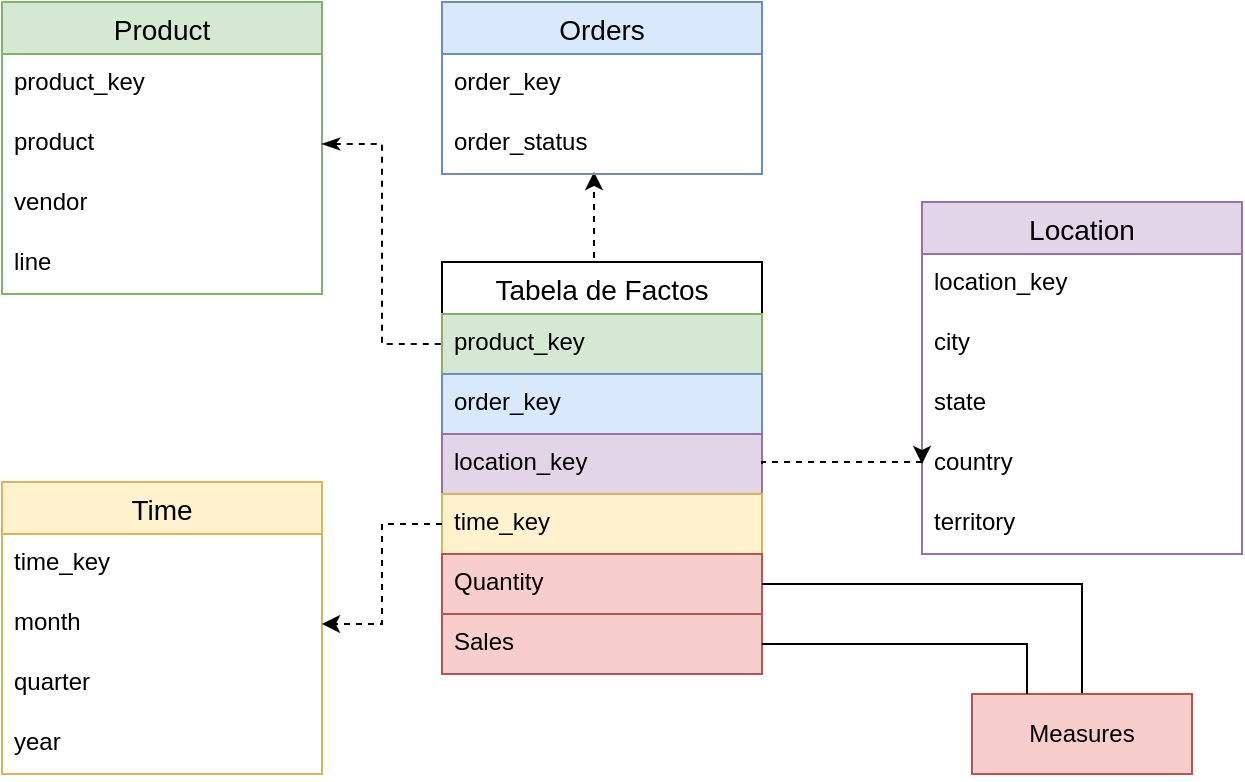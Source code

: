 <mxfile version="14.5.0" type="device"><diagram id="zONDs-MwOvOVOsldHRko" name="Page-1"><mxGraphModel dx="2066" dy="1040" grid="1" gridSize="10" guides="1" tooltips="1" connect="1" arrows="1" fold="1" page="1" pageScale="1" pageWidth="850" pageHeight="1100" math="0" shadow="0"><root><mxCell id="0"/><mxCell id="1" parent="0"/><mxCell id="GT_uVs9rSd0FWMmmj4fC-15" value="Product" style="swimlane;fontStyle=0;childLayout=stackLayout;horizontal=1;startSize=26;horizontalStack=0;resizeParent=1;resizeParentMax=0;resizeLast=0;collapsible=1;marginBottom=0;align=center;fontSize=14;fillColor=#d5e8d4;strokeColor=#82b366;" parent="1" vertex="1"><mxGeometry x="100" y="170" width="160" height="146" as="geometry"/></mxCell><mxCell id="GT_uVs9rSd0FWMmmj4fC-19" value="product_key" style="text;strokeColor=none;fillColor=none;spacingLeft=4;spacingRight=4;overflow=hidden;rotatable=0;points=[[0,0.5],[1,0.5]];portConstraint=eastwest;fontSize=12;" parent="GT_uVs9rSd0FWMmmj4fC-15" vertex="1"><mxGeometry y="26" width="160" height="30" as="geometry"/></mxCell><mxCell id="GT_uVs9rSd0FWMmmj4fC-16" value="product" style="text;strokeColor=none;fillColor=none;spacingLeft=4;spacingRight=4;overflow=hidden;rotatable=0;points=[[0,0.5],[1,0.5]];portConstraint=eastwest;fontSize=12;" parent="GT_uVs9rSd0FWMmmj4fC-15" vertex="1"><mxGeometry y="56" width="160" height="30" as="geometry"/></mxCell><mxCell id="GT_uVs9rSd0FWMmmj4fC-17" value="vendor" style="text;strokeColor=none;fillColor=none;spacingLeft=4;spacingRight=4;overflow=hidden;rotatable=0;points=[[0,0.5],[1,0.5]];portConstraint=eastwest;fontSize=12;" parent="GT_uVs9rSd0FWMmmj4fC-15" vertex="1"><mxGeometry y="86" width="160" height="30" as="geometry"/></mxCell><mxCell id="GT_uVs9rSd0FWMmmj4fC-18" value="line&#10;" style="text;strokeColor=none;fillColor=none;spacingLeft=4;spacingRight=4;overflow=hidden;rotatable=0;points=[[0,0.5],[1,0.5]];portConstraint=eastwest;fontSize=12;" parent="GT_uVs9rSd0FWMmmj4fC-15" vertex="1"><mxGeometry y="116" width="160" height="30" as="geometry"/></mxCell><mxCell id="GT_uVs9rSd0FWMmmj4fC-20" value="Location" style="swimlane;fontStyle=0;childLayout=stackLayout;horizontal=1;startSize=26;horizontalStack=0;resizeParent=1;resizeParentMax=0;resizeLast=0;collapsible=1;marginBottom=0;align=center;fontSize=14;fillColor=#e1d5e7;strokeColor=#9673a6;" parent="1" vertex="1"><mxGeometry x="560" y="270" width="160" height="176" as="geometry"/></mxCell><mxCell id="GT_uVs9rSd0FWMmmj4fC-21" value="location_key" style="text;strokeColor=none;fillColor=none;spacingLeft=4;spacingRight=4;overflow=hidden;rotatable=0;points=[[0,0.5],[1,0.5]];portConstraint=eastwest;fontSize=12;" parent="GT_uVs9rSd0FWMmmj4fC-20" vertex="1"><mxGeometry y="26" width="160" height="30" as="geometry"/></mxCell><mxCell id="GT_uVs9rSd0FWMmmj4fC-29" value="city" style="text;strokeColor=none;fillColor=none;spacingLeft=4;spacingRight=4;overflow=hidden;rotatable=0;points=[[0,0.5],[1,0.5]];portConstraint=eastwest;fontSize=12;" parent="GT_uVs9rSd0FWMmmj4fC-20" vertex="1"><mxGeometry y="56" width="160" height="30" as="geometry"/></mxCell><mxCell id="GT_uVs9rSd0FWMmmj4fC-28" value="state" style="text;strokeColor=none;fillColor=none;spacingLeft=4;spacingRight=4;overflow=hidden;rotatable=0;points=[[0,0.5],[1,0.5]];portConstraint=eastwest;fontSize=12;" parent="GT_uVs9rSd0FWMmmj4fC-20" vertex="1"><mxGeometry y="86" width="160" height="30" as="geometry"/></mxCell><mxCell id="GT_uVs9rSd0FWMmmj4fC-23" value="country" style="text;strokeColor=none;fillColor=none;spacingLeft=4;spacingRight=4;overflow=hidden;rotatable=0;points=[[0,0.5],[1,0.5]];portConstraint=eastwest;fontSize=12;" parent="GT_uVs9rSd0FWMmmj4fC-20" vertex="1"><mxGeometry y="116" width="160" height="30" as="geometry"/></mxCell><mxCell id="GT_uVs9rSd0FWMmmj4fC-22" value="territory" style="text;strokeColor=none;fillColor=none;spacingLeft=4;spacingRight=4;overflow=hidden;rotatable=0;points=[[0,0.5],[1,0.5]];portConstraint=eastwest;fontSize=12;" parent="GT_uVs9rSd0FWMmmj4fC-20" vertex="1"><mxGeometry y="146" width="160" height="30" as="geometry"/></mxCell><mxCell id="KrB8LmGKgYtF1XxcM_Kt-8" style="edgeStyle=orthogonalEdgeStyle;rounded=0;orthogonalLoop=1;jettySize=auto;html=1;exitX=0.5;exitY=0;exitDx=0;exitDy=0;entryX=0.475;entryY=0.967;entryDx=0;entryDy=0;dashed=1;startArrow=none;startFill=0;endArrow=classic;endFill=1;entryPerimeter=0;" edge="1" parent="1" source="GT_uVs9rSd0FWMmmj4fC-24" target="KrB8LmGKgYtF1XxcM_Kt-3"><mxGeometry relative="1" as="geometry"><Array as="points"><mxPoint x="396" y="300"/></Array></mxGeometry></mxCell><mxCell id="GT_uVs9rSd0FWMmmj4fC-24" value="Tabela de Factos" style="swimlane;fontStyle=0;childLayout=stackLayout;horizontal=1;startSize=26;horizontalStack=0;resizeParent=1;resizeParentMax=0;resizeLast=0;collapsible=1;marginBottom=0;align=center;fontSize=14;" parent="1" vertex="1"><mxGeometry x="320" y="300" width="160" height="206" as="geometry"/></mxCell><mxCell id="GT_uVs9rSd0FWMmmj4fC-25" value="product_key" style="text;strokeColor=#82b366;fillColor=#d5e8d4;spacingLeft=4;spacingRight=4;overflow=hidden;rotatable=0;points=[[0,0.5],[1,0.5]];portConstraint=eastwest;fontSize=12;labelBackgroundColor=none;" parent="GT_uVs9rSd0FWMmmj4fC-24" vertex="1"><mxGeometry y="26" width="160" height="30" as="geometry"/></mxCell><mxCell id="KrB8LmGKgYtF1XxcM_Kt-7" value="order_key" style="text;strokeColor=#6c8ebf;fillColor=#dae8fc;spacingLeft=4;spacingRight=4;overflow=hidden;rotatable=0;points=[[0,0.5],[1,0.5]];portConstraint=eastwest;fontSize=12;labelBackgroundColor=none;" vertex="1" parent="GT_uVs9rSd0FWMmmj4fC-24"><mxGeometry y="56" width="160" height="30" as="geometry"/></mxCell><mxCell id="GT_uVs9rSd0FWMmmj4fC-26" value="location_key" style="text;strokeColor=#9673a6;fillColor=#e1d5e7;spacingLeft=4;spacingRight=4;overflow=hidden;rotatable=0;points=[[0,0.5],[1,0.5]];portConstraint=eastwest;fontSize=12;" parent="GT_uVs9rSd0FWMmmj4fC-24" vertex="1"><mxGeometry y="86" width="160" height="30" as="geometry"/></mxCell><mxCell id="GT_uVs9rSd0FWMmmj4fC-27" value="time_key" style="text;strokeColor=#d6b656;fillColor=#fff2cc;spacingLeft=4;spacingRight=4;overflow=hidden;rotatable=0;points=[[0,0.5],[1,0.5]];portConstraint=eastwest;fontSize=12;" parent="GT_uVs9rSd0FWMmmj4fC-24" vertex="1"><mxGeometry y="116" width="160" height="30" as="geometry"/></mxCell><mxCell id="GT_uVs9rSd0FWMmmj4fC-35" value="Quantity" style="text;strokeColor=#b85450;fillColor=#f8cecc;spacingLeft=4;spacingRight=4;overflow=hidden;rotatable=0;points=[[0,0.5],[1,0.5]];portConstraint=eastwest;fontSize=12;" parent="GT_uVs9rSd0FWMmmj4fC-24" vertex="1"><mxGeometry y="146" width="160" height="30" as="geometry"/></mxCell><mxCell id="GT_uVs9rSd0FWMmmj4fC-34" value="Sales" style="text;strokeColor=#b85450;fillColor=#f8cecc;spacingLeft=4;spacingRight=4;overflow=hidden;rotatable=0;points=[[0,0.5],[1,0.5]];portConstraint=eastwest;fontSize=12;" parent="GT_uVs9rSd0FWMmmj4fC-24" vertex="1"><mxGeometry y="176" width="160" height="30" as="geometry"/></mxCell><mxCell id="GT_uVs9rSd0FWMmmj4fC-30" value="Time" style="swimlane;fontStyle=0;childLayout=stackLayout;horizontal=1;startSize=26;horizontalStack=0;resizeParent=1;resizeParentMax=0;resizeLast=0;collapsible=1;marginBottom=0;align=center;fontSize=14;fillColor=#fff2cc;strokeColor=#d6b656;" parent="1" vertex="1"><mxGeometry x="100" y="410" width="160" height="146" as="geometry"/></mxCell><mxCell id="GT_uVs9rSd0FWMmmj4fC-31" value="time_key" style="text;strokeColor=none;fillColor=none;spacingLeft=4;spacingRight=4;overflow=hidden;rotatable=0;points=[[0,0.5],[1,0.5]];portConstraint=eastwest;fontSize=12;" parent="GT_uVs9rSd0FWMmmj4fC-30" vertex="1"><mxGeometry y="26" width="160" height="30" as="geometry"/></mxCell><mxCell id="GT_uVs9rSd0FWMmmj4fC-42" value="month" style="text;strokeColor=none;fillColor=none;spacingLeft=4;spacingRight=4;overflow=hidden;rotatable=0;points=[[0,0.5],[1,0.5]];portConstraint=eastwest;fontSize=12;" parent="GT_uVs9rSd0FWMmmj4fC-30" vertex="1"><mxGeometry y="56" width="160" height="30" as="geometry"/></mxCell><mxCell id="GT_uVs9rSd0FWMmmj4fC-33" value="quarter" style="text;strokeColor=none;fillColor=none;spacingLeft=4;spacingRight=4;overflow=hidden;rotatable=0;points=[[0,0.5],[1,0.5]];portConstraint=eastwest;fontSize=12;" parent="GT_uVs9rSd0FWMmmj4fC-30" vertex="1"><mxGeometry y="86" width="160" height="30" as="geometry"/></mxCell><mxCell id="GT_uVs9rSd0FWMmmj4fC-32" value="year" style="text;strokeColor=none;fillColor=none;spacingLeft=4;spacingRight=4;overflow=hidden;rotatable=0;points=[[0,0.5],[1,0.5]];portConstraint=eastwest;fontSize=12;" parent="GT_uVs9rSd0FWMmmj4fC-30" vertex="1"><mxGeometry y="116" width="160" height="30" as="geometry"/></mxCell><mxCell id="GT_uVs9rSd0FWMmmj4fC-36" value="" style="endArrow=none;dashed=1;html=1;entryX=0;entryY=0.5;entryDx=0;entryDy=0;exitX=1;exitY=0.5;exitDx=0;exitDy=0;startArrow=classicThin;startFill=1;edgeStyle=orthogonalEdgeStyle;elbow=vertical;rounded=0;" parent="1" source="GT_uVs9rSd0FWMmmj4fC-16" target="GT_uVs9rSd0FWMmmj4fC-25" edge="1"><mxGeometry width="50" height="50" relative="1" as="geometry"><mxPoint x="400" y="420" as="sourcePoint"/><mxPoint x="450" y="370" as="targetPoint"/><Array as="points"><mxPoint x="290" y="241"/><mxPoint x="290" y="341"/></Array></mxGeometry></mxCell><mxCell id="GT_uVs9rSd0FWMmmj4fC-37" style="edgeStyle=orthogonalEdgeStyle;rounded=0;orthogonalLoop=1;jettySize=auto;html=1;exitX=1;exitY=0.5;exitDx=0;exitDy=0;entryX=0;entryY=0.5;entryDx=0;entryDy=0;startArrow=none;startFill=0;jumpStyle=none;dashed=1;" parent="1" source="GT_uVs9rSd0FWMmmj4fC-26" target="GT_uVs9rSd0FWMmmj4fC-23" edge="1"><mxGeometry relative="1" as="geometry"><Array as="points"><mxPoint x="480" y="400"/></Array></mxGeometry></mxCell><mxCell id="GT_uVs9rSd0FWMmmj4fC-38" style="edgeStyle=orthogonalEdgeStyle;rounded=0;jumpStyle=none;orthogonalLoop=1;jettySize=auto;html=1;exitX=0;exitY=0.5;exitDx=0;exitDy=0;dashed=1;startArrow=none;startFill=0;strokeColor=#000000;entryX=1;entryY=0.5;entryDx=0;entryDy=0;" parent="1" source="GT_uVs9rSd0FWMmmj4fC-27" target="GT_uVs9rSd0FWMmmj4fC-42" edge="1"><mxGeometry relative="1" as="geometry"/></mxCell><mxCell id="GT_uVs9rSd0FWMmmj4fC-39" style="edgeStyle=orthogonalEdgeStyle;rounded=0;jumpStyle=none;orthogonalLoop=1;jettySize=auto;html=1;exitX=1;exitY=0.5;exitDx=0;exitDy=0;startArrow=none;startFill=0;strokeColor=#000000;entryX=0.5;entryY=0;entryDx=0;entryDy=0;endArrow=none;endFill=0;" parent="1" source="GT_uVs9rSd0FWMmmj4fC-35" target="GT_uVs9rSd0FWMmmj4fC-41" edge="1"><mxGeometry relative="1" as="geometry"><mxPoint x="520" y="540" as="targetPoint"/></mxGeometry></mxCell><mxCell id="GT_uVs9rSd0FWMmmj4fC-41" value="Measures" style="rounded=0;whiteSpace=wrap;html=1;labelBackgroundColor=none;fillColor=#f8cecc;strokeColor=#b85450;" parent="1" vertex="1"><mxGeometry x="585" y="516" width="110" height="40" as="geometry"/></mxCell><mxCell id="GT_uVs9rSd0FWMmmj4fC-44" style="edgeStyle=orthogonalEdgeStyle;rounded=0;jumpStyle=none;orthogonalLoop=1;jettySize=auto;html=1;exitX=1;exitY=0.5;exitDx=0;exitDy=0;entryX=0.25;entryY=0;entryDx=0;entryDy=0;startArrow=none;startFill=0;endArrow=none;endFill=0;strokeColor=#000000;" parent="1" source="GT_uVs9rSd0FWMmmj4fC-34" target="GT_uVs9rSd0FWMmmj4fC-41" edge="1"><mxGeometry relative="1" as="geometry"/></mxCell><mxCell id="KrB8LmGKgYtF1XxcM_Kt-2" value="Orders" style="swimlane;fontStyle=0;childLayout=stackLayout;horizontal=1;startSize=26;horizontalStack=0;resizeParent=1;resizeParentMax=0;resizeLast=0;collapsible=1;marginBottom=0;align=center;fontSize=14;fillColor=#dae8fc;strokeColor=#6c8ebf;" vertex="1" parent="1"><mxGeometry x="320" y="170" width="160" height="86" as="geometry"/></mxCell><mxCell id="KrB8LmGKgYtF1XxcM_Kt-4" value="order_key" style="text;strokeColor=none;fillColor=none;spacingLeft=4;spacingRight=4;overflow=hidden;rotatable=0;points=[[0,0.5],[1,0.5]];portConstraint=eastwest;fontSize=12;" vertex="1" parent="KrB8LmGKgYtF1XxcM_Kt-2"><mxGeometry y="26" width="160" height="30" as="geometry"/></mxCell><mxCell id="KrB8LmGKgYtF1XxcM_Kt-3" value="order_status" style="text;strokeColor=none;fillColor=none;spacingLeft=4;spacingRight=4;overflow=hidden;rotatable=0;points=[[0,0.5],[1,0.5]];portConstraint=eastwest;fontSize=12;" vertex="1" parent="KrB8LmGKgYtF1XxcM_Kt-2"><mxGeometry y="56" width="160" height="30" as="geometry"/></mxCell></root></mxGraphModel></diagram></mxfile>